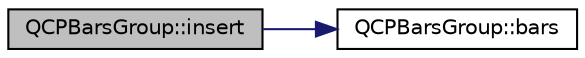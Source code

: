digraph "QCPBarsGroup::insert"
{
 // LATEX_PDF_SIZE
  edge [fontname="Helvetica",fontsize="10",labelfontname="Helvetica",labelfontsize="10"];
  node [fontname="Helvetica",fontsize="10",shape=record];
  rankdir="LR";
  Node1 [label="QCPBarsGroup::insert",height=0.2,width=0.4,color="black", fillcolor="grey75", style="filled", fontcolor="black",tooltip=" "];
  Node1 -> Node2 [color="midnightblue",fontsize="10",style="solid",fontname="Helvetica"];
  Node2 [label="QCPBarsGroup::bars",height=0.2,width=0.4,color="black", fillcolor="white", style="filled",URL="$classQCPBarsGroup.html#a6e4f4e86abbec6a9342f204ef82abef8",tooltip=" "];
}
